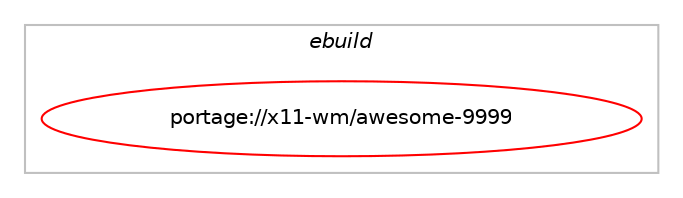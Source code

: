 digraph prolog {

# *************
# Graph options
# *************

newrank=true;
concentrate=true;
compound=true;
graph [rankdir=LR,fontname=Helvetica,fontsize=10,ranksep=1.5];#, ranksep=2.5, nodesep=0.2];
edge  [arrowhead=vee];
node  [fontname=Helvetica,fontsize=10];

# **********
# The ebuild
# **********

subgraph cluster_leftcol {
color=gray;
label=<<i>ebuild</i>>;
id [label="portage://x11-wm/awesome-9999", color=red, width=4, href="../x11-wm/awesome-9999.svg"];
}

# ****************
# The dependencies
# ****************

subgraph cluster_midcol {
color=gray;
label=<<i>dependencies</i>>;
subgraph cluster_compile {
fillcolor="#eeeeee";
style=filled;
label=<<i>compile</i>>;
# *** BEGIN UNKNOWN DEPENDENCY TYPE (TODO) ***
# id -> equal(use_conditional_group(positive,dbus,portage://x11-wm/awesome-9999,[package_dependency(portage://x11-wm/awesome-9999,install,no,sys-apps,dbus,none,[,,],[],[])]))
# *** END UNKNOWN DEPENDENCY TYPE (TODO) ***

# *** BEGIN UNKNOWN DEPENDENCY TYPE (TODO) ***
# id -> equal(use_conditional_group(positive,lua_single_target_lua5-1,portage://x11-wm/awesome-9999,[package_dependency(portage://x11-wm/awesome-9999,install,no,dev-lang,lua,none,[,,],[slot(5.1)],[])]))
# *** END UNKNOWN DEPENDENCY TYPE (TODO) ***

# *** BEGIN UNKNOWN DEPENDENCY TYPE (TODO) ***
# id -> equal(use_conditional_group(positive,lua_single_target_lua5-1,portage://x11-wm/awesome-9999,[package_dependency(portage://x11-wm/awesome-9999,install,no,dev-lua,lgi,none,[,,],[],[use(enable(lua_targets_lua5-1),negative)])]))
# *** END UNKNOWN DEPENDENCY TYPE (TODO) ***

# *** BEGIN UNKNOWN DEPENDENCY TYPE (TODO) ***
# id -> equal(use_conditional_group(positive,lua_single_target_lua5-3,portage://x11-wm/awesome-9999,[package_dependency(portage://x11-wm/awesome-9999,install,no,dev-lang,lua,none,[,,],[slot(5.3)],[])]))
# *** END UNKNOWN DEPENDENCY TYPE (TODO) ***

# *** BEGIN UNKNOWN DEPENDENCY TYPE (TODO) ***
# id -> equal(use_conditional_group(positive,lua_single_target_lua5-3,portage://x11-wm/awesome-9999,[package_dependency(portage://x11-wm/awesome-9999,install,no,dev-lua,lgi,none,[,,],[],[use(enable(lua_targets_lua5-3),negative)])]))
# *** END UNKNOWN DEPENDENCY TYPE (TODO) ***

# *** BEGIN UNKNOWN DEPENDENCY TYPE (TODO) ***
# id -> equal(use_conditional_group(positive,lua_single_target_lua5-4,portage://x11-wm/awesome-9999,[package_dependency(portage://x11-wm/awesome-9999,install,no,dev-lang,lua,none,[,,],[slot(5.4)],[])]))
# *** END UNKNOWN DEPENDENCY TYPE (TODO) ***

# *** BEGIN UNKNOWN DEPENDENCY TYPE (TODO) ***
# id -> equal(use_conditional_group(positive,lua_single_target_lua5-4,portage://x11-wm/awesome-9999,[package_dependency(portage://x11-wm/awesome-9999,install,no,dev-lua,lgi,none,[,,],[],[use(enable(lua_targets_lua5-4),negative)])]))
# *** END UNKNOWN DEPENDENCY TYPE (TODO) ***

# *** BEGIN UNKNOWN DEPENDENCY TYPE (TODO) ***
# id -> equal(use_conditional_group(positive,lua_single_target_luajit,portage://x11-wm/awesome-9999,[package_dependency(portage://x11-wm/awesome-9999,install,no,dev-lang,luajit,none,[,,],any_same_slot,[])]))
# *** END UNKNOWN DEPENDENCY TYPE (TODO) ***

# *** BEGIN UNKNOWN DEPENDENCY TYPE (TODO) ***
# id -> equal(use_conditional_group(positive,lua_single_target_luajit,portage://x11-wm/awesome-9999,[package_dependency(portage://x11-wm/awesome-9999,install,no,dev-lua,lgi,none,[,,],[],[use(enable(lua_targets_luajit),negative)])]))
# *** END UNKNOWN DEPENDENCY TYPE (TODO) ***

# *** BEGIN UNKNOWN DEPENDENCY TYPE (TODO) ***
# id -> equal(use_conditional_group(positive,test,portage://x11-wm/awesome-9999,[package_dependency(portage://x11-wm/awesome-9999,install,no,x11-base,xorg-server,none,[,,],[],[use(enable(xvfb),none)]),use_conditional_group(positive,lua_single_target_luajit,portage://x11-wm/awesome-9999,[package_dependency(portage://x11-wm/awesome-9999,install,no,dev-lua,busted,none,[,,],[],[use(enable(lua_targets_luajit),negative)]),package_dependency(portage://x11-wm/awesome-9999,install,no,dev-lua,luacheck,none,[,,],[],[use(enable(lua_targets_luajit),negative)])]),use_conditional_group(positive,lua_single_target_lua5-1,portage://x11-wm/awesome-9999,[package_dependency(portage://x11-wm/awesome-9999,install,no,dev-lua,busted,none,[,,],[],[use(enable(lua_targets_lua5-1),negative)]),package_dependency(portage://x11-wm/awesome-9999,install,no,dev-lua,luacheck,none,[,,],[],[use(enable(lua_targets_lua5-1),negative)])]),use_conditional_group(positive,lua_single_target_lua5-3,portage://x11-wm/awesome-9999,[package_dependency(portage://x11-wm/awesome-9999,install,no,dev-lua,busted,none,[,,],[],[use(enable(lua_targets_lua5-3),negative)]),package_dependency(portage://x11-wm/awesome-9999,install,no,dev-lua,luacheck,none,[,,],[],[use(enable(lua_targets_lua5-3),negative)])]),use_conditional_group(positive,lua_single_target_lua5-4,portage://x11-wm/awesome-9999,[package_dependency(portage://x11-wm/awesome-9999,install,no,dev-lua,busted,none,[,,],[],[use(enable(lua_targets_lua5-4),negative)]),package_dependency(portage://x11-wm/awesome-9999,install,no,dev-lua,luacheck,none,[,,],[],[use(enable(lua_targets_lua5-4),negative)])])]))
# *** END UNKNOWN DEPENDENCY TYPE (TODO) ***

# *** BEGIN UNKNOWN DEPENDENCY TYPE (TODO) ***
# id -> equal(package_dependency(portage://x11-wm/awesome-9999,install,no,dev-libs,glib,none,[,,],[slot(2)],[]))
# *** END UNKNOWN DEPENDENCY TYPE (TODO) ***

# *** BEGIN UNKNOWN DEPENDENCY TYPE (TODO) ***
# id -> equal(package_dependency(portage://x11-wm/awesome-9999,install,no,dev-libs,libxdg-basedir,none,[,,],[],[]))
# *** END UNKNOWN DEPENDENCY TYPE (TODO) ***

# *** BEGIN UNKNOWN DEPENDENCY TYPE (TODO) ***
# id -> equal(package_dependency(portage://x11-wm/awesome-9999,install,no,x11-base,xcb-proto,none,[,,],[],[]))
# *** END UNKNOWN DEPENDENCY TYPE (TODO) ***

# *** BEGIN UNKNOWN DEPENDENCY TYPE (TODO) ***
# id -> equal(package_dependency(portage://x11-wm/awesome-9999,install,no,x11-base,xorg-proto,none,[,,],[],[]))
# *** END UNKNOWN DEPENDENCY TYPE (TODO) ***

# *** BEGIN UNKNOWN DEPENDENCY TYPE (TODO) ***
# id -> equal(package_dependency(portage://x11-wm/awesome-9999,install,no,x11-libs,cairo,none,[,,],[],[use(enable(X),none),use(enable(xcb),positive)]))
# *** END UNKNOWN DEPENDENCY TYPE (TODO) ***

# *** BEGIN UNKNOWN DEPENDENCY TYPE (TODO) ***
# id -> equal(package_dependency(portage://x11-wm/awesome-9999,install,no,x11-libs,gdk-pixbuf,none,[,,],[slot(2)],[use(enable(introspection),none)]))
# *** END UNKNOWN DEPENDENCY TYPE (TODO) ***

# *** BEGIN UNKNOWN DEPENDENCY TYPE (TODO) ***
# id -> equal(package_dependency(portage://x11-wm/awesome-9999,install,no,x11-libs,libX11,none,[,,],[],[]))
# *** END UNKNOWN DEPENDENCY TYPE (TODO) ***

# *** BEGIN UNKNOWN DEPENDENCY TYPE (TODO) ***
# id -> equal(package_dependency(portage://x11-wm/awesome-9999,install,no,x11-libs,libXcursor,none,[,,],[],[]))
# *** END UNKNOWN DEPENDENCY TYPE (TODO) ***

# *** BEGIN UNKNOWN DEPENDENCY TYPE (TODO) ***
# id -> equal(package_dependency(portage://x11-wm/awesome-9999,install,no,x11-libs,libxcb,none,[,,],[],[]))
# *** END UNKNOWN DEPENDENCY TYPE (TODO) ***

# *** BEGIN UNKNOWN DEPENDENCY TYPE (TODO) ***
# id -> equal(package_dependency(portage://x11-wm/awesome-9999,install,no,x11-libs,libxkbcommon,none,[,,],[],[use(enable(X),none)]))
# *** END UNKNOWN DEPENDENCY TYPE (TODO) ***

# *** BEGIN UNKNOWN DEPENDENCY TYPE (TODO) ***
# id -> equal(package_dependency(portage://x11-wm/awesome-9999,install,no,x11-libs,pango,none,[,,],[],[use(enable(introspection),none)]))
# *** END UNKNOWN DEPENDENCY TYPE (TODO) ***

# *** BEGIN UNKNOWN DEPENDENCY TYPE (TODO) ***
# id -> equal(package_dependency(portage://x11-wm/awesome-9999,install,no,x11-libs,startup-notification,none,[,,],[],[]))
# *** END UNKNOWN DEPENDENCY TYPE (TODO) ***

# *** BEGIN UNKNOWN DEPENDENCY TYPE (TODO) ***
# id -> equal(package_dependency(portage://x11-wm/awesome-9999,install,no,x11-libs,xcb-util,none,[,,],[],[]))
# *** END UNKNOWN DEPENDENCY TYPE (TODO) ***

# *** BEGIN UNKNOWN DEPENDENCY TYPE (TODO) ***
# id -> equal(package_dependency(portage://x11-wm/awesome-9999,install,no,x11-libs,xcb-util-cursor,none,[,,],[],[]))
# *** END UNKNOWN DEPENDENCY TYPE (TODO) ***

# *** BEGIN UNKNOWN DEPENDENCY TYPE (TODO) ***
# id -> equal(package_dependency(portage://x11-wm/awesome-9999,install,no,x11-libs,xcb-util-keysyms,none,[,,],[],[]))
# *** END UNKNOWN DEPENDENCY TYPE (TODO) ***

# *** BEGIN UNKNOWN DEPENDENCY TYPE (TODO) ***
# id -> equal(package_dependency(portage://x11-wm/awesome-9999,install,no,x11-libs,xcb-util-wm,none,[,,],[],[]))
# *** END UNKNOWN DEPENDENCY TYPE (TODO) ***

# *** BEGIN UNKNOWN DEPENDENCY TYPE (TODO) ***
# id -> equal(package_dependency(portage://x11-wm/awesome-9999,install,no,x11-libs,xcb-util-xrm,none,[,,],[],[]))
# *** END UNKNOWN DEPENDENCY TYPE (TODO) ***

}
subgraph cluster_compileandrun {
fillcolor="#eeeeee";
style=filled;
label=<<i>compile and run</i>>;
}
subgraph cluster_run {
fillcolor="#eeeeee";
style=filled;
label=<<i>run</i>>;
# *** BEGIN UNKNOWN DEPENDENCY TYPE (TODO) ***
# id -> equal(use_conditional_group(positive,dbus,portage://x11-wm/awesome-9999,[package_dependency(portage://x11-wm/awesome-9999,run,no,sys-apps,dbus,none,[,,],[],[])]))
# *** END UNKNOWN DEPENDENCY TYPE (TODO) ***

# *** BEGIN UNKNOWN DEPENDENCY TYPE (TODO) ***
# id -> equal(use_conditional_group(positive,lua_single_target_lua5-1,portage://x11-wm/awesome-9999,[package_dependency(portage://x11-wm/awesome-9999,run,no,dev-lang,lua,none,[,,],[slot(5.1)],[])]))
# *** END UNKNOWN DEPENDENCY TYPE (TODO) ***

# *** BEGIN UNKNOWN DEPENDENCY TYPE (TODO) ***
# id -> equal(use_conditional_group(positive,lua_single_target_lua5-1,portage://x11-wm/awesome-9999,[package_dependency(portage://x11-wm/awesome-9999,run,no,dev-lua,lgi,none,[,,],[],[use(enable(lua_targets_lua5-1),negative)])]))
# *** END UNKNOWN DEPENDENCY TYPE (TODO) ***

# *** BEGIN UNKNOWN DEPENDENCY TYPE (TODO) ***
# id -> equal(use_conditional_group(positive,lua_single_target_lua5-3,portage://x11-wm/awesome-9999,[package_dependency(portage://x11-wm/awesome-9999,run,no,dev-lang,lua,none,[,,],[slot(5.3)],[])]))
# *** END UNKNOWN DEPENDENCY TYPE (TODO) ***

# *** BEGIN UNKNOWN DEPENDENCY TYPE (TODO) ***
# id -> equal(use_conditional_group(positive,lua_single_target_lua5-3,portage://x11-wm/awesome-9999,[package_dependency(portage://x11-wm/awesome-9999,run,no,dev-lua,lgi,none,[,,],[],[use(enable(lua_targets_lua5-3),negative)])]))
# *** END UNKNOWN DEPENDENCY TYPE (TODO) ***

# *** BEGIN UNKNOWN DEPENDENCY TYPE (TODO) ***
# id -> equal(use_conditional_group(positive,lua_single_target_lua5-4,portage://x11-wm/awesome-9999,[package_dependency(portage://x11-wm/awesome-9999,run,no,dev-lang,lua,none,[,,],[slot(5.4)],[])]))
# *** END UNKNOWN DEPENDENCY TYPE (TODO) ***

# *** BEGIN UNKNOWN DEPENDENCY TYPE (TODO) ***
# id -> equal(use_conditional_group(positive,lua_single_target_lua5-4,portage://x11-wm/awesome-9999,[package_dependency(portage://x11-wm/awesome-9999,run,no,dev-lua,lgi,none,[,,],[],[use(enable(lua_targets_lua5-4),negative)])]))
# *** END UNKNOWN DEPENDENCY TYPE (TODO) ***

# *** BEGIN UNKNOWN DEPENDENCY TYPE (TODO) ***
# id -> equal(use_conditional_group(positive,lua_single_target_luajit,portage://x11-wm/awesome-9999,[package_dependency(portage://x11-wm/awesome-9999,run,no,dev-lang,luajit,none,[,,],any_same_slot,[])]))
# *** END UNKNOWN DEPENDENCY TYPE (TODO) ***

# *** BEGIN UNKNOWN DEPENDENCY TYPE (TODO) ***
# id -> equal(use_conditional_group(positive,lua_single_target_luajit,portage://x11-wm/awesome-9999,[package_dependency(portage://x11-wm/awesome-9999,run,no,dev-lua,lgi,none,[,,],[],[use(enable(lua_targets_luajit),negative)])]))
# *** END UNKNOWN DEPENDENCY TYPE (TODO) ***

# *** BEGIN UNKNOWN DEPENDENCY TYPE (TODO) ***
# id -> equal(package_dependency(portage://x11-wm/awesome-9999,run,no,dev-libs,glib,none,[,,],[slot(2)],[]))
# *** END UNKNOWN DEPENDENCY TYPE (TODO) ***

# *** BEGIN UNKNOWN DEPENDENCY TYPE (TODO) ***
# id -> equal(package_dependency(portage://x11-wm/awesome-9999,run,no,dev-libs,libxdg-basedir,none,[,,],[],[]))
# *** END UNKNOWN DEPENDENCY TYPE (TODO) ***

# *** BEGIN UNKNOWN DEPENDENCY TYPE (TODO) ***
# id -> equal(package_dependency(portage://x11-wm/awesome-9999,run,no,x11-libs,cairo,none,[,,],[],[use(enable(X),none),use(enable(xcb),positive)]))
# *** END UNKNOWN DEPENDENCY TYPE (TODO) ***

# *** BEGIN UNKNOWN DEPENDENCY TYPE (TODO) ***
# id -> equal(package_dependency(portage://x11-wm/awesome-9999,run,no,x11-libs,gdk-pixbuf,none,[,,],[slot(2)],[use(enable(introspection),none)]))
# *** END UNKNOWN DEPENDENCY TYPE (TODO) ***

# *** BEGIN UNKNOWN DEPENDENCY TYPE (TODO) ***
# id -> equal(package_dependency(portage://x11-wm/awesome-9999,run,no,x11-libs,libX11,none,[,,],[],[]))
# *** END UNKNOWN DEPENDENCY TYPE (TODO) ***

# *** BEGIN UNKNOWN DEPENDENCY TYPE (TODO) ***
# id -> equal(package_dependency(portage://x11-wm/awesome-9999,run,no,x11-libs,libXcursor,none,[,,],[],[]))
# *** END UNKNOWN DEPENDENCY TYPE (TODO) ***

# *** BEGIN UNKNOWN DEPENDENCY TYPE (TODO) ***
# id -> equal(package_dependency(portage://x11-wm/awesome-9999,run,no,x11-libs,libxcb,none,[,,],[],[]))
# *** END UNKNOWN DEPENDENCY TYPE (TODO) ***

# *** BEGIN UNKNOWN DEPENDENCY TYPE (TODO) ***
# id -> equal(package_dependency(portage://x11-wm/awesome-9999,run,no,x11-libs,libxkbcommon,none,[,,],[],[use(enable(X),none)]))
# *** END UNKNOWN DEPENDENCY TYPE (TODO) ***

# *** BEGIN UNKNOWN DEPENDENCY TYPE (TODO) ***
# id -> equal(package_dependency(portage://x11-wm/awesome-9999,run,no,x11-libs,pango,none,[,,],[],[use(enable(introspection),none)]))
# *** END UNKNOWN DEPENDENCY TYPE (TODO) ***

# *** BEGIN UNKNOWN DEPENDENCY TYPE (TODO) ***
# id -> equal(package_dependency(portage://x11-wm/awesome-9999,run,no,x11-libs,startup-notification,none,[,,],[],[]))
# *** END UNKNOWN DEPENDENCY TYPE (TODO) ***

# *** BEGIN UNKNOWN DEPENDENCY TYPE (TODO) ***
# id -> equal(package_dependency(portage://x11-wm/awesome-9999,run,no,x11-libs,xcb-util,none,[,,],[],[]))
# *** END UNKNOWN DEPENDENCY TYPE (TODO) ***

# *** BEGIN UNKNOWN DEPENDENCY TYPE (TODO) ***
# id -> equal(package_dependency(portage://x11-wm/awesome-9999,run,no,x11-libs,xcb-util-cursor,none,[,,],[],[]))
# *** END UNKNOWN DEPENDENCY TYPE (TODO) ***

# *** BEGIN UNKNOWN DEPENDENCY TYPE (TODO) ***
# id -> equal(package_dependency(portage://x11-wm/awesome-9999,run,no,x11-libs,xcb-util-keysyms,none,[,,],[],[]))
# *** END UNKNOWN DEPENDENCY TYPE (TODO) ***

# *** BEGIN UNKNOWN DEPENDENCY TYPE (TODO) ***
# id -> equal(package_dependency(portage://x11-wm/awesome-9999,run,no,x11-libs,xcb-util-wm,none,[,,],[],[]))
# *** END UNKNOWN DEPENDENCY TYPE (TODO) ***

# *** BEGIN UNKNOWN DEPENDENCY TYPE (TODO) ***
# id -> equal(package_dependency(portage://x11-wm/awesome-9999,run,no,x11-libs,xcb-util-xrm,none,[,,],[],[]))
# *** END UNKNOWN DEPENDENCY TYPE (TODO) ***

}
}

# **************
# The candidates
# **************

subgraph cluster_choices {
rank=same;
color=gray;
label=<<i>candidates</i>>;

}

}
